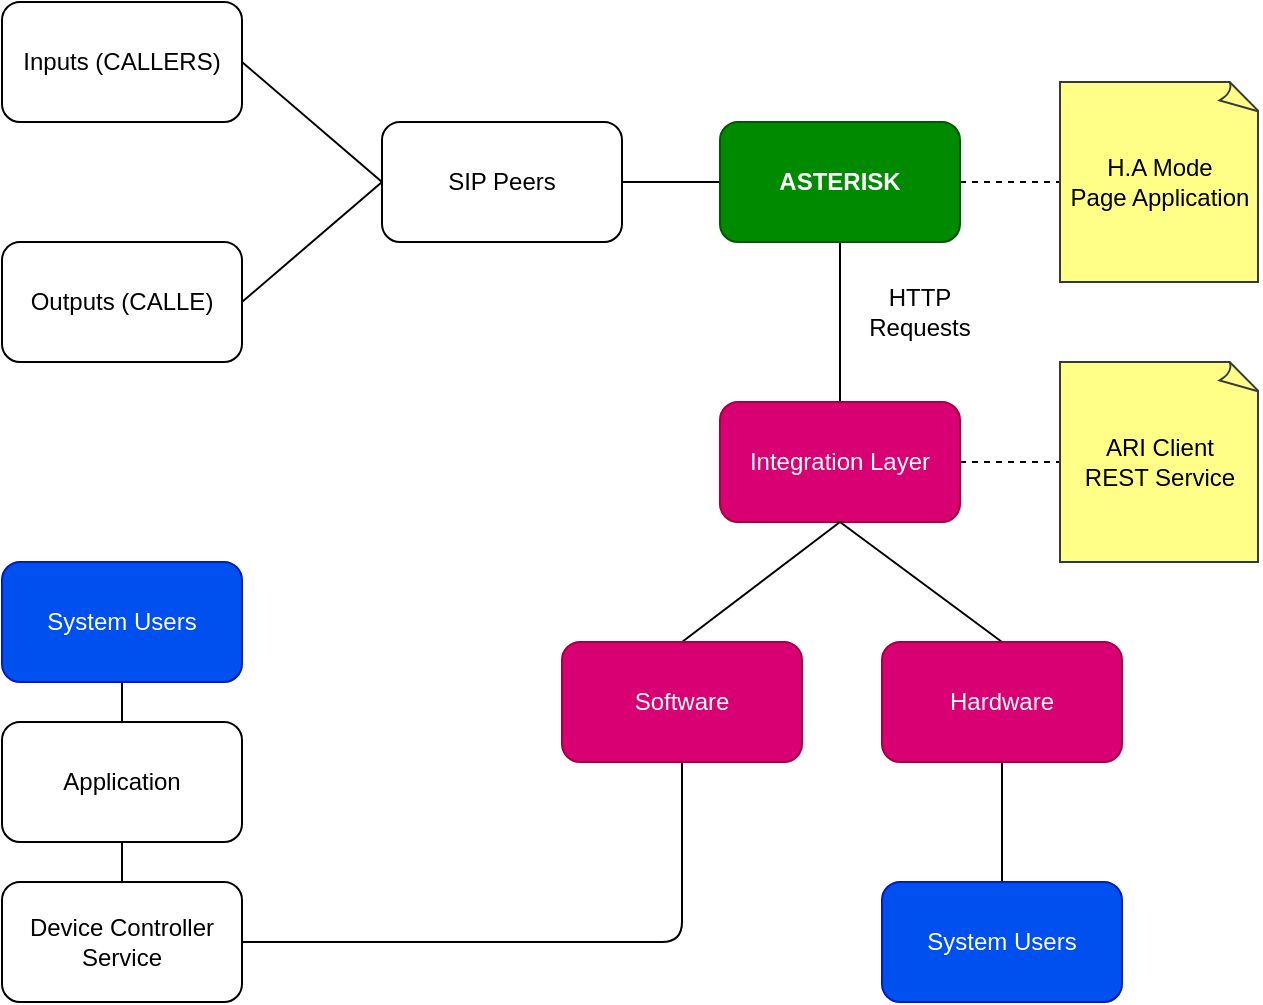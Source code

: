 <mxfile>
    <diagram id="x7cddAeUh0OdVc_kHim6" name="Page-1">
        <mxGraphModel dx="942" dy="484" grid="1" gridSize="10" guides="1" tooltips="1" connect="1" arrows="1" fold="1" page="1" pageScale="1" pageWidth="1169" pageHeight="827" background="none" math="0" shadow="0">
            <root>
                <mxCell id="0"/>
                <mxCell id="1" parent="0"/>
                <mxCell id="4" value="" style="edgeStyle=none;html=1;endArrow=none;endFill=0;" parent="1" source="2" target="3" edge="1">
                    <mxGeometry relative="1" as="geometry"/>
                </mxCell>
                <mxCell id="6" value="" style="edgeStyle=none;html=1;endArrow=none;endFill=0;" parent="1" source="2" target="5" edge="1">
                    <mxGeometry relative="1" as="geometry"/>
                </mxCell>
                <mxCell id="22" style="edgeStyle=none;html=1;exitX=1;exitY=0.5;exitDx=0;exitDy=0;entryX=0;entryY=0.5;entryDx=0;entryDy=0;entryPerimeter=0;dashed=1;fontSize=14;endArrow=none;endFill=0;" parent="1" source="2" edge="1">
                    <mxGeometry relative="1" as="geometry">
                        <mxPoint x="769" y="210" as="targetPoint"/>
                    </mxGeometry>
                </mxCell>
                <mxCell id="2" value="ASTERISK" style="rounded=1;whiteSpace=wrap;html=1;fontSize=12;fontStyle=1;fillColor=#008a00;fontColor=#ffffff;strokeColor=#005700;" parent="1" vertex="1">
                    <mxGeometry x="599" y="180" width="120" height="60" as="geometry"/>
                </mxCell>
                <mxCell id="3" value="SIP Peers" style="whiteSpace=wrap;html=1;rounded=1;" parent="1" vertex="1">
                    <mxGeometry x="430" y="180" width="120" height="60" as="geometry"/>
                </mxCell>
                <mxCell id="25" style="edgeStyle=none;html=1;exitX=1;exitY=0.5;exitDx=0;exitDy=0;entryX=0;entryY=0.5;entryDx=0;entryDy=0;entryPerimeter=0;dashed=1;fontSize=14;fontColor=#000000;endArrow=none;endFill=0;" parent="1" source="5" edge="1">
                    <mxGeometry relative="1" as="geometry">
                        <mxPoint x="769" y="350" as="targetPoint"/>
                    </mxGeometry>
                </mxCell>
                <mxCell id="5" value="Integration Layer" style="whiteSpace=wrap;html=1;rounded=1;fillStyle=solid;fillColor=#d80073;fontColor=#ffffff;strokeColor=#A50040;" parent="1" vertex="1">
                    <mxGeometry x="599" y="320" width="120" height="60" as="geometry"/>
                </mxCell>
                <mxCell id="36" value="" style="edgeStyle=none;html=1;endArrow=none;endFill=0;" edge="1" parent="1" source="7" target="28">
                    <mxGeometry relative="1" as="geometry"/>
                </mxCell>
                <mxCell id="43" style="edgeStyle=orthogonalEdgeStyle;html=1;exitX=1;exitY=0.5;exitDx=0;exitDy=0;entryX=0.5;entryY=1;entryDx=0;entryDy=0;endArrow=none;endFill=0;" edge="1" parent="1" source="7" target="34">
                    <mxGeometry relative="1" as="geometry"/>
                </mxCell>
                <mxCell id="7" value="Device Controller Service" style="whiteSpace=wrap;html=1;rounded=1;fillStyle=solid;" parent="1" vertex="1">
                    <mxGeometry x="240" y="560" width="120" height="60" as="geometry"/>
                </mxCell>
                <mxCell id="56" style="edgeStyle=none;html=1;exitX=1;exitY=0.5;exitDx=0;exitDy=0;entryX=0;entryY=0.5;entryDx=0;entryDy=0;endArrow=none;endFill=0;" edge="1" parent="1" source="10" target="3">
                    <mxGeometry relative="1" as="geometry"/>
                </mxCell>
                <mxCell id="10" value="Outputs (CALLE)" style="whiteSpace=wrap;html=1;rounded=1;" parent="1" vertex="1">
                    <mxGeometry x="240" y="240" width="120" height="60" as="geometry"/>
                </mxCell>
                <mxCell id="57" style="edgeStyle=none;html=1;exitX=1;exitY=0.5;exitDx=0;exitDy=0;endArrow=none;endFill=0;" edge="1" parent="1" source="12">
                    <mxGeometry relative="1" as="geometry">
                        <mxPoint x="430" y="210" as="targetPoint"/>
                    </mxGeometry>
                </mxCell>
                <mxCell id="12" value="Inputs (CALLERS)" style="whiteSpace=wrap;html=1;rounded=1;" parent="1" vertex="1">
                    <mxGeometry x="240" y="120" width="120" height="60" as="geometry"/>
                </mxCell>
                <mxCell id="44" style="edgeStyle=none;html=1;exitX=0.5;exitY=0;exitDx=0;exitDy=0;entryX=0.5;entryY=1;entryDx=0;entryDy=0;endArrow=none;endFill=0;" edge="1" parent="1" source="15" target="38">
                    <mxGeometry relative="1" as="geometry"/>
                </mxCell>
                <mxCell id="15" value="System Users" style="whiteSpace=wrap;html=1;rounded=1;fillStyle=solid;fillColor=#0050ef;fontColor=#ffffff;strokeColor=#001DBC;" parent="1" vertex="1">
                    <mxGeometry x="680" y="560" width="120" height="60" as="geometry"/>
                </mxCell>
                <mxCell id="23" value="H.A Mode&lt;br style=&quot;font-size: 12px;&quot;&gt;Page Application" style="whiteSpace=wrap;html=1;shape=mxgraph.basic.document;fillStyle=solid;fontSize=12;fillColor=#ffff88;strokeColor=#36393d;fontColor=#000000;" parent="1" vertex="1">
                    <mxGeometry x="769" y="160" width="100" height="100" as="geometry"/>
                </mxCell>
                <mxCell id="26" value="ARI Client&lt;br style=&quot;font-size: 12px;&quot;&gt;REST Service" style="whiteSpace=wrap;html=1;shape=mxgraph.basic.document;fillStyle=solid;fontSize=12;fillColor=#ffff88;strokeColor=#36393d;fontColor=#000000;" parent="1" vertex="1">
                    <mxGeometry x="769" y="300" width="100" height="100" as="geometry"/>
                </mxCell>
                <mxCell id="27" value="HTTP Requests" style="text;strokeColor=none;align=center;fillColor=none;html=1;verticalAlign=middle;whiteSpace=wrap;rounded=0;" parent="1" vertex="1">
                    <mxGeometry x="669" y="260" width="60" height="30" as="geometry"/>
                </mxCell>
                <mxCell id="28" value="Application" style="whiteSpace=wrap;html=1;rounded=1;fillStyle=solid;" vertex="1" parent="1">
                    <mxGeometry x="240" y="480" width="120" height="60" as="geometry"/>
                </mxCell>
                <mxCell id="54" style="edgeStyle=none;html=1;exitX=0.5;exitY=0;exitDx=0;exitDy=0;entryX=0.5;entryY=1;entryDx=0;entryDy=0;endArrow=none;endFill=0;" edge="1" parent="1" source="34" target="5">
                    <mxGeometry relative="1" as="geometry"/>
                </mxCell>
                <mxCell id="34" value="Software" style="whiteSpace=wrap;html=1;rounded=1;fillStyle=solid;fillColor=#d80073;strokeColor=#A50040;fontColor=#ffffff;" vertex="1" parent="1">
                    <mxGeometry x="520" y="440" width="120" height="60" as="geometry"/>
                </mxCell>
                <mxCell id="55" style="edgeStyle=none;html=1;exitX=0.5;exitY=0;exitDx=0;exitDy=0;endArrow=none;endFill=0;entryX=0.5;entryY=1;entryDx=0;entryDy=0;" edge="1" parent="1" source="38" target="5">
                    <mxGeometry relative="1" as="geometry">
                        <mxPoint x="660" y="370" as="targetPoint"/>
                    </mxGeometry>
                </mxCell>
                <mxCell id="38" value="Hardware" style="whiteSpace=wrap;html=1;rounded=1;fillStyle=solid;fillColor=#d80073;strokeColor=#A50040;fontColor=#ffffff;" vertex="1" parent="1">
                    <mxGeometry x="680" y="440" width="120" height="60" as="geometry"/>
                </mxCell>
                <mxCell id="46" style="edgeStyle=none;html=1;exitX=0.5;exitY=1;exitDx=0;exitDy=0;entryX=0.5;entryY=0;entryDx=0;entryDy=0;endArrow=none;endFill=0;" edge="1" parent="1" source="45" target="28">
                    <mxGeometry relative="1" as="geometry"/>
                </mxCell>
                <mxCell id="45" value="System Users" style="whiteSpace=wrap;html=1;rounded=1;fillStyle=solid;fillColor=#0050ef;fontColor=#ffffff;strokeColor=#001DBC;" vertex="1" parent="1">
                    <mxGeometry x="240" y="400" width="120" height="60" as="geometry"/>
                </mxCell>
            </root>
        </mxGraphModel>
    </diagram>
</mxfile>